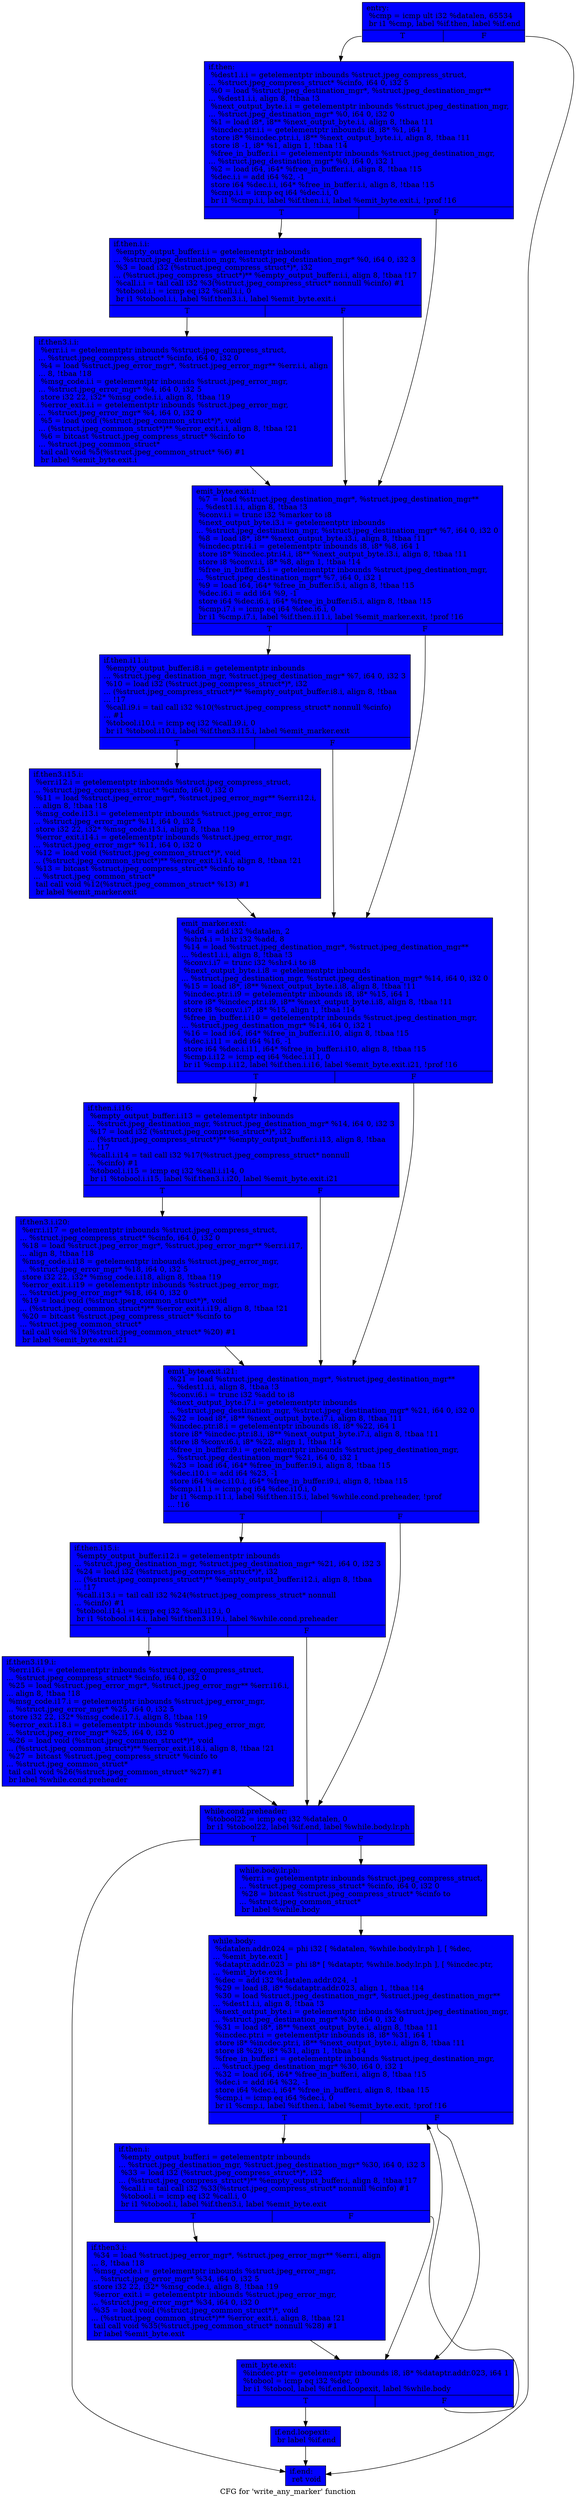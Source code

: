 digraph "CFG for 'write_any_marker' function" {
	label="CFG for 'write_any_marker' function";

	Node0x5aa3160 [shape=record, style = filled, fillcolor = blue, label="{entry:\l  %cmp = icmp ult i32 %datalen, 65534\l  br i1 %cmp, label %if.then, label %if.end\l|{<s0>T|<s1>F}}"];
	Node0x5aa3160:s0 -> Node0x5aa3290;
	Node0x5aa3160:s1 -> Node0x5aa3300;
	Node0x5aa3290 [shape=record, style = filled, fillcolor = blue, label="{if.then:                                          \l  %dest1.i.i = getelementptr inbounds %struct.jpeg_compress_struct,\l... %struct.jpeg_compress_struct* %cinfo, i64 0, i32 5\l  %0 = load %struct.jpeg_destination_mgr*, %struct.jpeg_destination_mgr**\l... %dest1.i.i, align 8, !tbaa !3\l  %next_output_byte.i.i = getelementptr inbounds %struct.jpeg_destination_mgr,\l... %struct.jpeg_destination_mgr* %0, i64 0, i32 0\l  %1 = load i8*, i8** %next_output_byte.i.i, align 8, !tbaa !11\l  %incdec.ptr.i.i = getelementptr inbounds i8, i8* %1, i64 1\l  store i8* %incdec.ptr.i.i, i8** %next_output_byte.i.i, align 8, !tbaa !11\l  store i8 -1, i8* %1, align 1, !tbaa !14\l  %free_in_buffer.i.i = getelementptr inbounds %struct.jpeg_destination_mgr,\l... %struct.jpeg_destination_mgr* %0, i64 0, i32 1\l  %2 = load i64, i64* %free_in_buffer.i.i, align 8, !tbaa !15\l  %dec.i.i = add i64 %2, -1\l  store i64 %dec.i.i, i64* %free_in_buffer.i.i, align 8, !tbaa !15\l  %cmp.i.i = icmp eq i64 %dec.i.i, 0\l  br i1 %cmp.i.i, label %if.then.i.i, label %emit_byte.exit.i, !prof !16\l|{<s0>T|<s1>F}}"];
	Node0x5aa3290:s0 -> Node0x5aa4df0;
	Node0x5aa3290:s1 -> Node0x5aa4ed0;
	Node0x5aa4df0 [shape=record, style = filled, fillcolor = blue, label="{if.then.i.i:                                      \l  %empty_output_buffer.i.i = getelementptr inbounds\l... %struct.jpeg_destination_mgr, %struct.jpeg_destination_mgr* %0, i64 0, i32 3\l  %3 = load i32 (%struct.jpeg_compress_struct*)*, i32\l... (%struct.jpeg_compress_struct*)** %empty_output_buffer.i.i, align 8, !tbaa !17\l  %call.i.i = tail call i32 %3(%struct.jpeg_compress_struct* nonnull %cinfo) #1\l  %tobool.i.i = icmp eq i32 %call.i.i, 0\l  br i1 %tobool.i.i, label %if.then3.i.i, label %emit_byte.exit.i\l|{<s0>T|<s1>F}}"];
	Node0x5aa4df0:s0 -> Node0x5aa5610;
	Node0x5aa4df0:s1 -> Node0x5aa4ed0;
	Node0x5aa5610 [shape=record, style = filled, fillcolor = blue, label="{if.then3.i.i:                                     \l  %err.i.i = getelementptr inbounds %struct.jpeg_compress_struct,\l... %struct.jpeg_compress_struct* %cinfo, i64 0, i32 0\l  %4 = load %struct.jpeg_error_mgr*, %struct.jpeg_error_mgr** %err.i.i, align\l... 8, !tbaa !18\l  %msg_code.i.i = getelementptr inbounds %struct.jpeg_error_mgr,\l... %struct.jpeg_error_mgr* %4, i64 0, i32 5\l  store i32 22, i32* %msg_code.i.i, align 8, !tbaa !19\l  %error_exit.i.i = getelementptr inbounds %struct.jpeg_error_mgr,\l... %struct.jpeg_error_mgr* %4, i64 0, i32 0\l  %5 = load void (%struct.jpeg_common_struct*)*, void\l... (%struct.jpeg_common_struct*)** %error_exit.i.i, align 8, !tbaa !21\l  %6 = bitcast %struct.jpeg_compress_struct* %cinfo to\l... %struct.jpeg_common_struct*\l  tail call void %5(%struct.jpeg_common_struct* %6) #1\l  br label %emit_byte.exit.i\l}"];
	Node0x5aa5610 -> Node0x5aa4ed0;
	Node0x5aa4ed0 [shape=record, style = filled, fillcolor = blue, label="{emit_byte.exit.i:                                 \l  %7 = load %struct.jpeg_destination_mgr*, %struct.jpeg_destination_mgr**\l... %dest1.i.i, align 8, !tbaa !3\l  %conv.i.i = trunc i32 %marker to i8\l  %next_output_byte.i3.i = getelementptr inbounds\l... %struct.jpeg_destination_mgr, %struct.jpeg_destination_mgr* %7, i64 0, i32 0\l  %8 = load i8*, i8** %next_output_byte.i3.i, align 8, !tbaa !11\l  %incdec.ptr.i4.i = getelementptr inbounds i8, i8* %8, i64 1\l  store i8* %incdec.ptr.i4.i, i8** %next_output_byte.i3.i, align 8, !tbaa !11\l  store i8 %conv.i.i, i8* %8, align 1, !tbaa !14\l  %free_in_buffer.i5.i = getelementptr inbounds %struct.jpeg_destination_mgr,\l... %struct.jpeg_destination_mgr* %7, i64 0, i32 1\l  %9 = load i64, i64* %free_in_buffer.i5.i, align 8, !tbaa !15\l  %dec.i6.i = add i64 %9, -1\l  store i64 %dec.i6.i, i64* %free_in_buffer.i5.i, align 8, !tbaa !15\l  %cmp.i7.i = icmp eq i64 %dec.i6.i, 0\l  br i1 %cmp.i7.i, label %if.then.i11.i, label %emit_marker.exit, !prof !16\l|{<s0>T|<s1>F}}"];
	Node0x5aa4ed0:s0 -> Node0x5a9d100;
	Node0x5aa4ed0:s1 -> Node0x5a9d210;
	Node0x5a9d100 [shape=record, style = filled, fillcolor = blue, label="{if.then.i11.i:                                    \l  %empty_output_buffer.i8.i = getelementptr inbounds\l... %struct.jpeg_destination_mgr, %struct.jpeg_destination_mgr* %7, i64 0, i32 3\l  %10 = load i32 (%struct.jpeg_compress_struct*)*, i32\l... (%struct.jpeg_compress_struct*)** %empty_output_buffer.i8.i, align 8, !tbaa\l... !17\l  %call.i9.i = tail call i32 %10(%struct.jpeg_compress_struct* nonnull %cinfo)\l... #1\l  %tobool.i10.i = icmp eq i32 %call.i9.i, 0\l  br i1 %tobool.i10.i, label %if.then3.i15.i, label %emit_marker.exit\l|{<s0>T|<s1>F}}"];
	Node0x5a9d100:s0 -> Node0x5aa8a50;
	Node0x5a9d100:s1 -> Node0x5a9d210;
	Node0x5aa8a50 [shape=record, style = filled, fillcolor = blue, label="{if.then3.i15.i:                                   \l  %err.i12.i = getelementptr inbounds %struct.jpeg_compress_struct,\l... %struct.jpeg_compress_struct* %cinfo, i64 0, i32 0\l  %11 = load %struct.jpeg_error_mgr*, %struct.jpeg_error_mgr** %err.i12.i,\l... align 8, !tbaa !18\l  %msg_code.i13.i = getelementptr inbounds %struct.jpeg_error_mgr,\l... %struct.jpeg_error_mgr* %11, i64 0, i32 5\l  store i32 22, i32* %msg_code.i13.i, align 8, !tbaa !19\l  %error_exit.i14.i = getelementptr inbounds %struct.jpeg_error_mgr,\l... %struct.jpeg_error_mgr* %11, i64 0, i32 0\l  %12 = load void (%struct.jpeg_common_struct*)*, void\l... (%struct.jpeg_common_struct*)** %error_exit.i14.i, align 8, !tbaa !21\l  %13 = bitcast %struct.jpeg_compress_struct* %cinfo to\l... %struct.jpeg_common_struct*\l  tail call void %12(%struct.jpeg_common_struct* %13) #1\l  br label %emit_marker.exit\l}"];
	Node0x5aa8a50 -> Node0x5a9d210;
	Node0x5a9d210 [shape=record, style = filled, fillcolor = blue, label="{emit_marker.exit:                                 \l  %add = add i32 %datalen, 2\l  %shr4.i = lshr i32 %add, 8\l  %14 = load %struct.jpeg_destination_mgr*, %struct.jpeg_destination_mgr**\l... %dest1.i.i, align 8, !tbaa !3\l  %conv.i.i7 = trunc i32 %shr4.i to i8\l  %next_output_byte.i.i8 = getelementptr inbounds\l... %struct.jpeg_destination_mgr, %struct.jpeg_destination_mgr* %14, i64 0, i32 0\l  %15 = load i8*, i8** %next_output_byte.i.i8, align 8, !tbaa !11\l  %incdec.ptr.i.i9 = getelementptr inbounds i8, i8* %15, i64 1\l  store i8* %incdec.ptr.i.i9, i8** %next_output_byte.i.i8, align 8, !tbaa !11\l  store i8 %conv.i.i7, i8* %15, align 1, !tbaa !14\l  %free_in_buffer.i.i10 = getelementptr inbounds %struct.jpeg_destination_mgr,\l... %struct.jpeg_destination_mgr* %14, i64 0, i32 1\l  %16 = load i64, i64* %free_in_buffer.i.i10, align 8, !tbaa !15\l  %dec.i.i11 = add i64 %16, -1\l  store i64 %dec.i.i11, i64* %free_in_buffer.i.i10, align 8, !tbaa !15\l  %cmp.i.i12 = icmp eq i64 %dec.i.i11, 0\l  br i1 %cmp.i.i12, label %if.then.i.i16, label %emit_byte.exit.i21, !prof !16\l|{<s0>T|<s1>F}}"];
	Node0x5a9d210:s0 -> Node0x5aaabb0;
	Node0x5a9d210:s1 -> Node0x5aaacc0;
	Node0x5aaabb0 [shape=record, style = filled, fillcolor = blue, label="{if.then.i.i16:                                    \l  %empty_output_buffer.i.i13 = getelementptr inbounds\l... %struct.jpeg_destination_mgr, %struct.jpeg_destination_mgr* %14, i64 0, i32 3\l  %17 = load i32 (%struct.jpeg_compress_struct*)*, i32\l... (%struct.jpeg_compress_struct*)** %empty_output_buffer.i.i13, align 8, !tbaa\l... !17\l  %call.i.i14 = tail call i32 %17(%struct.jpeg_compress_struct* nonnull\l... %cinfo) #1\l  %tobool.i.i15 = icmp eq i32 %call.i.i14, 0\l  br i1 %tobool.i.i15, label %if.then3.i.i20, label %emit_byte.exit.i21\l|{<s0>T|<s1>F}}"];
	Node0x5aaabb0:s0 -> Node0x5aa6990;
	Node0x5aaabb0:s1 -> Node0x5aaacc0;
	Node0x5aa6990 [shape=record, style = filled, fillcolor = blue, label="{if.then3.i.i20:                                   \l  %err.i.i17 = getelementptr inbounds %struct.jpeg_compress_struct,\l... %struct.jpeg_compress_struct* %cinfo, i64 0, i32 0\l  %18 = load %struct.jpeg_error_mgr*, %struct.jpeg_error_mgr** %err.i.i17,\l... align 8, !tbaa !18\l  %msg_code.i.i18 = getelementptr inbounds %struct.jpeg_error_mgr,\l... %struct.jpeg_error_mgr* %18, i64 0, i32 5\l  store i32 22, i32* %msg_code.i.i18, align 8, !tbaa !19\l  %error_exit.i.i19 = getelementptr inbounds %struct.jpeg_error_mgr,\l... %struct.jpeg_error_mgr* %18, i64 0, i32 0\l  %19 = load void (%struct.jpeg_common_struct*)*, void\l... (%struct.jpeg_common_struct*)** %error_exit.i.i19, align 8, !tbaa !21\l  %20 = bitcast %struct.jpeg_compress_struct* %cinfo to\l... %struct.jpeg_common_struct*\l  tail call void %19(%struct.jpeg_common_struct* %20) #1\l  br label %emit_byte.exit.i21\l}"];
	Node0x5aa6990 -> Node0x5aaacc0;
	Node0x5aaacc0 [shape=record, style = filled, fillcolor = blue, label="{emit_byte.exit.i21:                               \l  %21 = load %struct.jpeg_destination_mgr*, %struct.jpeg_destination_mgr**\l... %dest1.i.i, align 8, !tbaa !3\l  %conv.i6.i = trunc i32 %add to i8\l  %next_output_byte.i7.i = getelementptr inbounds\l... %struct.jpeg_destination_mgr, %struct.jpeg_destination_mgr* %21, i64 0, i32 0\l  %22 = load i8*, i8** %next_output_byte.i7.i, align 8, !tbaa !11\l  %incdec.ptr.i8.i = getelementptr inbounds i8, i8* %22, i64 1\l  store i8* %incdec.ptr.i8.i, i8** %next_output_byte.i7.i, align 8, !tbaa !11\l  store i8 %conv.i6.i, i8* %22, align 1, !tbaa !14\l  %free_in_buffer.i9.i = getelementptr inbounds %struct.jpeg_destination_mgr,\l... %struct.jpeg_destination_mgr* %21, i64 0, i32 1\l  %23 = load i64, i64* %free_in_buffer.i9.i, align 8, !tbaa !15\l  %dec.i10.i = add i64 %23, -1\l  store i64 %dec.i10.i, i64* %free_in_buffer.i9.i, align 8, !tbaa !15\l  %cmp.i11.i = icmp eq i64 %dec.i10.i, 0\l  br i1 %cmp.i11.i, label %if.then.i15.i, label %while.cond.preheader, !prof\l... !16\l|{<s0>T|<s1>F}}"];
	Node0x5aaacc0:s0 -> Node0x5aac0f0;
	Node0x5aaacc0:s1 -> Node0x5aac200;
	Node0x5aac0f0 [shape=record, style = filled, fillcolor = blue, label="{if.then.i15.i:                                    \l  %empty_output_buffer.i12.i = getelementptr inbounds\l... %struct.jpeg_destination_mgr, %struct.jpeg_destination_mgr* %21, i64 0, i32 3\l  %24 = load i32 (%struct.jpeg_compress_struct*)*, i32\l... (%struct.jpeg_compress_struct*)** %empty_output_buffer.i12.i, align 8, !tbaa\l... !17\l  %call.i13.i = tail call i32 %24(%struct.jpeg_compress_struct* nonnull\l... %cinfo) #1\l  %tobool.i14.i = icmp eq i32 %call.i13.i, 0\l  br i1 %tobool.i14.i, label %if.then3.i19.i, label %while.cond.preheader\l|{<s0>T|<s1>F}}"];
	Node0x5aac0f0:s0 -> Node0x5a9f0b0;
	Node0x5aac0f0:s1 -> Node0x5aac200;
	Node0x5a9f0b0 [shape=record, style = filled, fillcolor = blue, label="{if.then3.i19.i:                                   \l  %err.i16.i = getelementptr inbounds %struct.jpeg_compress_struct,\l... %struct.jpeg_compress_struct* %cinfo, i64 0, i32 0\l  %25 = load %struct.jpeg_error_mgr*, %struct.jpeg_error_mgr** %err.i16.i,\l... align 8, !tbaa !18\l  %msg_code.i17.i = getelementptr inbounds %struct.jpeg_error_mgr,\l... %struct.jpeg_error_mgr* %25, i64 0, i32 5\l  store i32 22, i32* %msg_code.i17.i, align 8, !tbaa !19\l  %error_exit.i18.i = getelementptr inbounds %struct.jpeg_error_mgr,\l... %struct.jpeg_error_mgr* %25, i64 0, i32 0\l  %26 = load void (%struct.jpeg_common_struct*)*, void\l... (%struct.jpeg_common_struct*)** %error_exit.i18.i, align 8, !tbaa !21\l  %27 = bitcast %struct.jpeg_compress_struct* %cinfo to\l... %struct.jpeg_common_struct*\l  tail call void %26(%struct.jpeg_common_struct* %27) #1\l  br label %while.cond.preheader\l}"];
	Node0x5a9f0b0 -> Node0x5aac200;
	Node0x5aac200 [shape=record, style = filled, fillcolor = blue, label="{while.cond.preheader:                             \l  %tobool22 = icmp eq i32 %datalen, 0\l  br i1 %tobool22, label %if.end, label %while.body.lr.ph\l|{<s0>T|<s1>F}}"];
	Node0x5aac200:s0 -> Node0x5aa3300;
	Node0x5aac200:s1 -> Node0x5a9f810;
	Node0x5a9f810 [shape=record, style = filled, fillcolor = blue, label="{while.body.lr.ph:                                 \l  %err.i = getelementptr inbounds %struct.jpeg_compress_struct,\l... %struct.jpeg_compress_struct* %cinfo, i64 0, i32 0\l  %28 = bitcast %struct.jpeg_compress_struct* %cinfo to\l... %struct.jpeg_common_struct*\l  br label %while.body\l}"];
	Node0x5a9f810 -> Node0x5a9f9c0;
	Node0x5a9f9c0 [shape=record, style = filled, fillcolor = blue, label="{while.body:                                       \l  %datalen.addr.024 = phi i32 [ %datalen, %while.body.lr.ph ], [ %dec,\l... %emit_byte.exit ]\l  %dataptr.addr.023 = phi i8* [ %dataptr, %while.body.lr.ph ], [ %incdec.ptr,\l... %emit_byte.exit ]\l  %dec = add i32 %datalen.addr.024, -1\l  %29 = load i8, i8* %dataptr.addr.023, align 1, !tbaa !14\l  %30 = load %struct.jpeg_destination_mgr*, %struct.jpeg_destination_mgr**\l... %dest1.i.i, align 8, !tbaa !3\l  %next_output_byte.i = getelementptr inbounds %struct.jpeg_destination_mgr,\l... %struct.jpeg_destination_mgr* %30, i64 0, i32 0\l  %31 = load i8*, i8** %next_output_byte.i, align 8, !tbaa !11\l  %incdec.ptr.i = getelementptr inbounds i8, i8* %31, i64 1\l  store i8* %incdec.ptr.i, i8** %next_output_byte.i, align 8, !tbaa !11\l  store i8 %29, i8* %31, align 1, !tbaa !14\l  %free_in_buffer.i = getelementptr inbounds %struct.jpeg_destination_mgr,\l... %struct.jpeg_destination_mgr* %30, i64 0, i32 1\l  %32 = load i64, i64* %free_in_buffer.i, align 8, !tbaa !15\l  %dec.i = add i64 %32, -1\l  store i64 %dec.i, i64* %free_in_buffer.i, align 8, !tbaa !15\l  %cmp.i = icmp eq i64 %dec.i, 0\l  br i1 %cmp.i, label %if.then.i, label %emit_byte.exit, !prof !16\l|{<s0>T|<s1>F}}"];
	Node0x5a9f9c0:s0 -> Node0x5aa7d00;
	Node0x5a9f9c0:s1 -> Node0x5a9fb40;
	Node0x5aa7d00 [shape=record, style = filled, fillcolor = blue, label="{if.then.i:                                        \l  %empty_output_buffer.i = getelementptr inbounds\l... %struct.jpeg_destination_mgr, %struct.jpeg_destination_mgr* %30, i64 0, i32 3\l  %33 = load i32 (%struct.jpeg_compress_struct*)*, i32\l... (%struct.jpeg_compress_struct*)** %empty_output_buffer.i, align 8, !tbaa !17\l  %call.i = tail call i32 %33(%struct.jpeg_compress_struct* nonnull %cinfo) #1\l  %tobool.i = icmp eq i32 %call.i, 0\l  br i1 %tobool.i, label %if.then3.i, label %emit_byte.exit\l|{<s0>T|<s1>F}}"];
	Node0x5aa7d00:s0 -> Node0x5aaf7d0;
	Node0x5aa7d00:s1 -> Node0x5a9fb40;
	Node0x5aaf7d0 [shape=record, style = filled, fillcolor = blue, label="{if.then3.i:                                       \l  %34 = load %struct.jpeg_error_mgr*, %struct.jpeg_error_mgr** %err.i, align\l... 8, !tbaa !18\l  %msg_code.i = getelementptr inbounds %struct.jpeg_error_mgr,\l... %struct.jpeg_error_mgr* %34, i64 0, i32 5\l  store i32 22, i32* %msg_code.i, align 8, !tbaa !19\l  %error_exit.i = getelementptr inbounds %struct.jpeg_error_mgr,\l... %struct.jpeg_error_mgr* %34, i64 0, i32 0\l  %35 = load void (%struct.jpeg_common_struct*)*, void\l... (%struct.jpeg_common_struct*)** %error_exit.i, align 8, !tbaa !21\l  tail call void %35(%struct.jpeg_common_struct* nonnull %28) #1\l  br label %emit_byte.exit\l}"];
	Node0x5aaf7d0 -> Node0x5a9fb40;
	Node0x5a9fb40 [shape=record, style = filled, fillcolor = blue, label="{emit_byte.exit:                                   \l  %incdec.ptr = getelementptr inbounds i8, i8* %dataptr.addr.023, i64 1\l  %tobool = icmp eq i32 %dec, 0\l  br i1 %tobool, label %if.end.loopexit, label %while.body\l|{<s0>T|<s1>F}}"];
	Node0x5a9fb40:s0 -> Node0x5aafe50;
	Node0x5a9fb40:s1 -> Node0x5a9f9c0;
	Node0x5aafe50 [shape=record, style = filled, fillcolor = blue, label="{if.end.loopexit:                                  \l  br label %if.end\l}"];
	Node0x5aafe50 -> Node0x5aa3300;
	Node0x5aa3300 [shape=record, style = filled, fillcolor = blue, label="{if.end:                                           \l  ret void\l}"];
}
